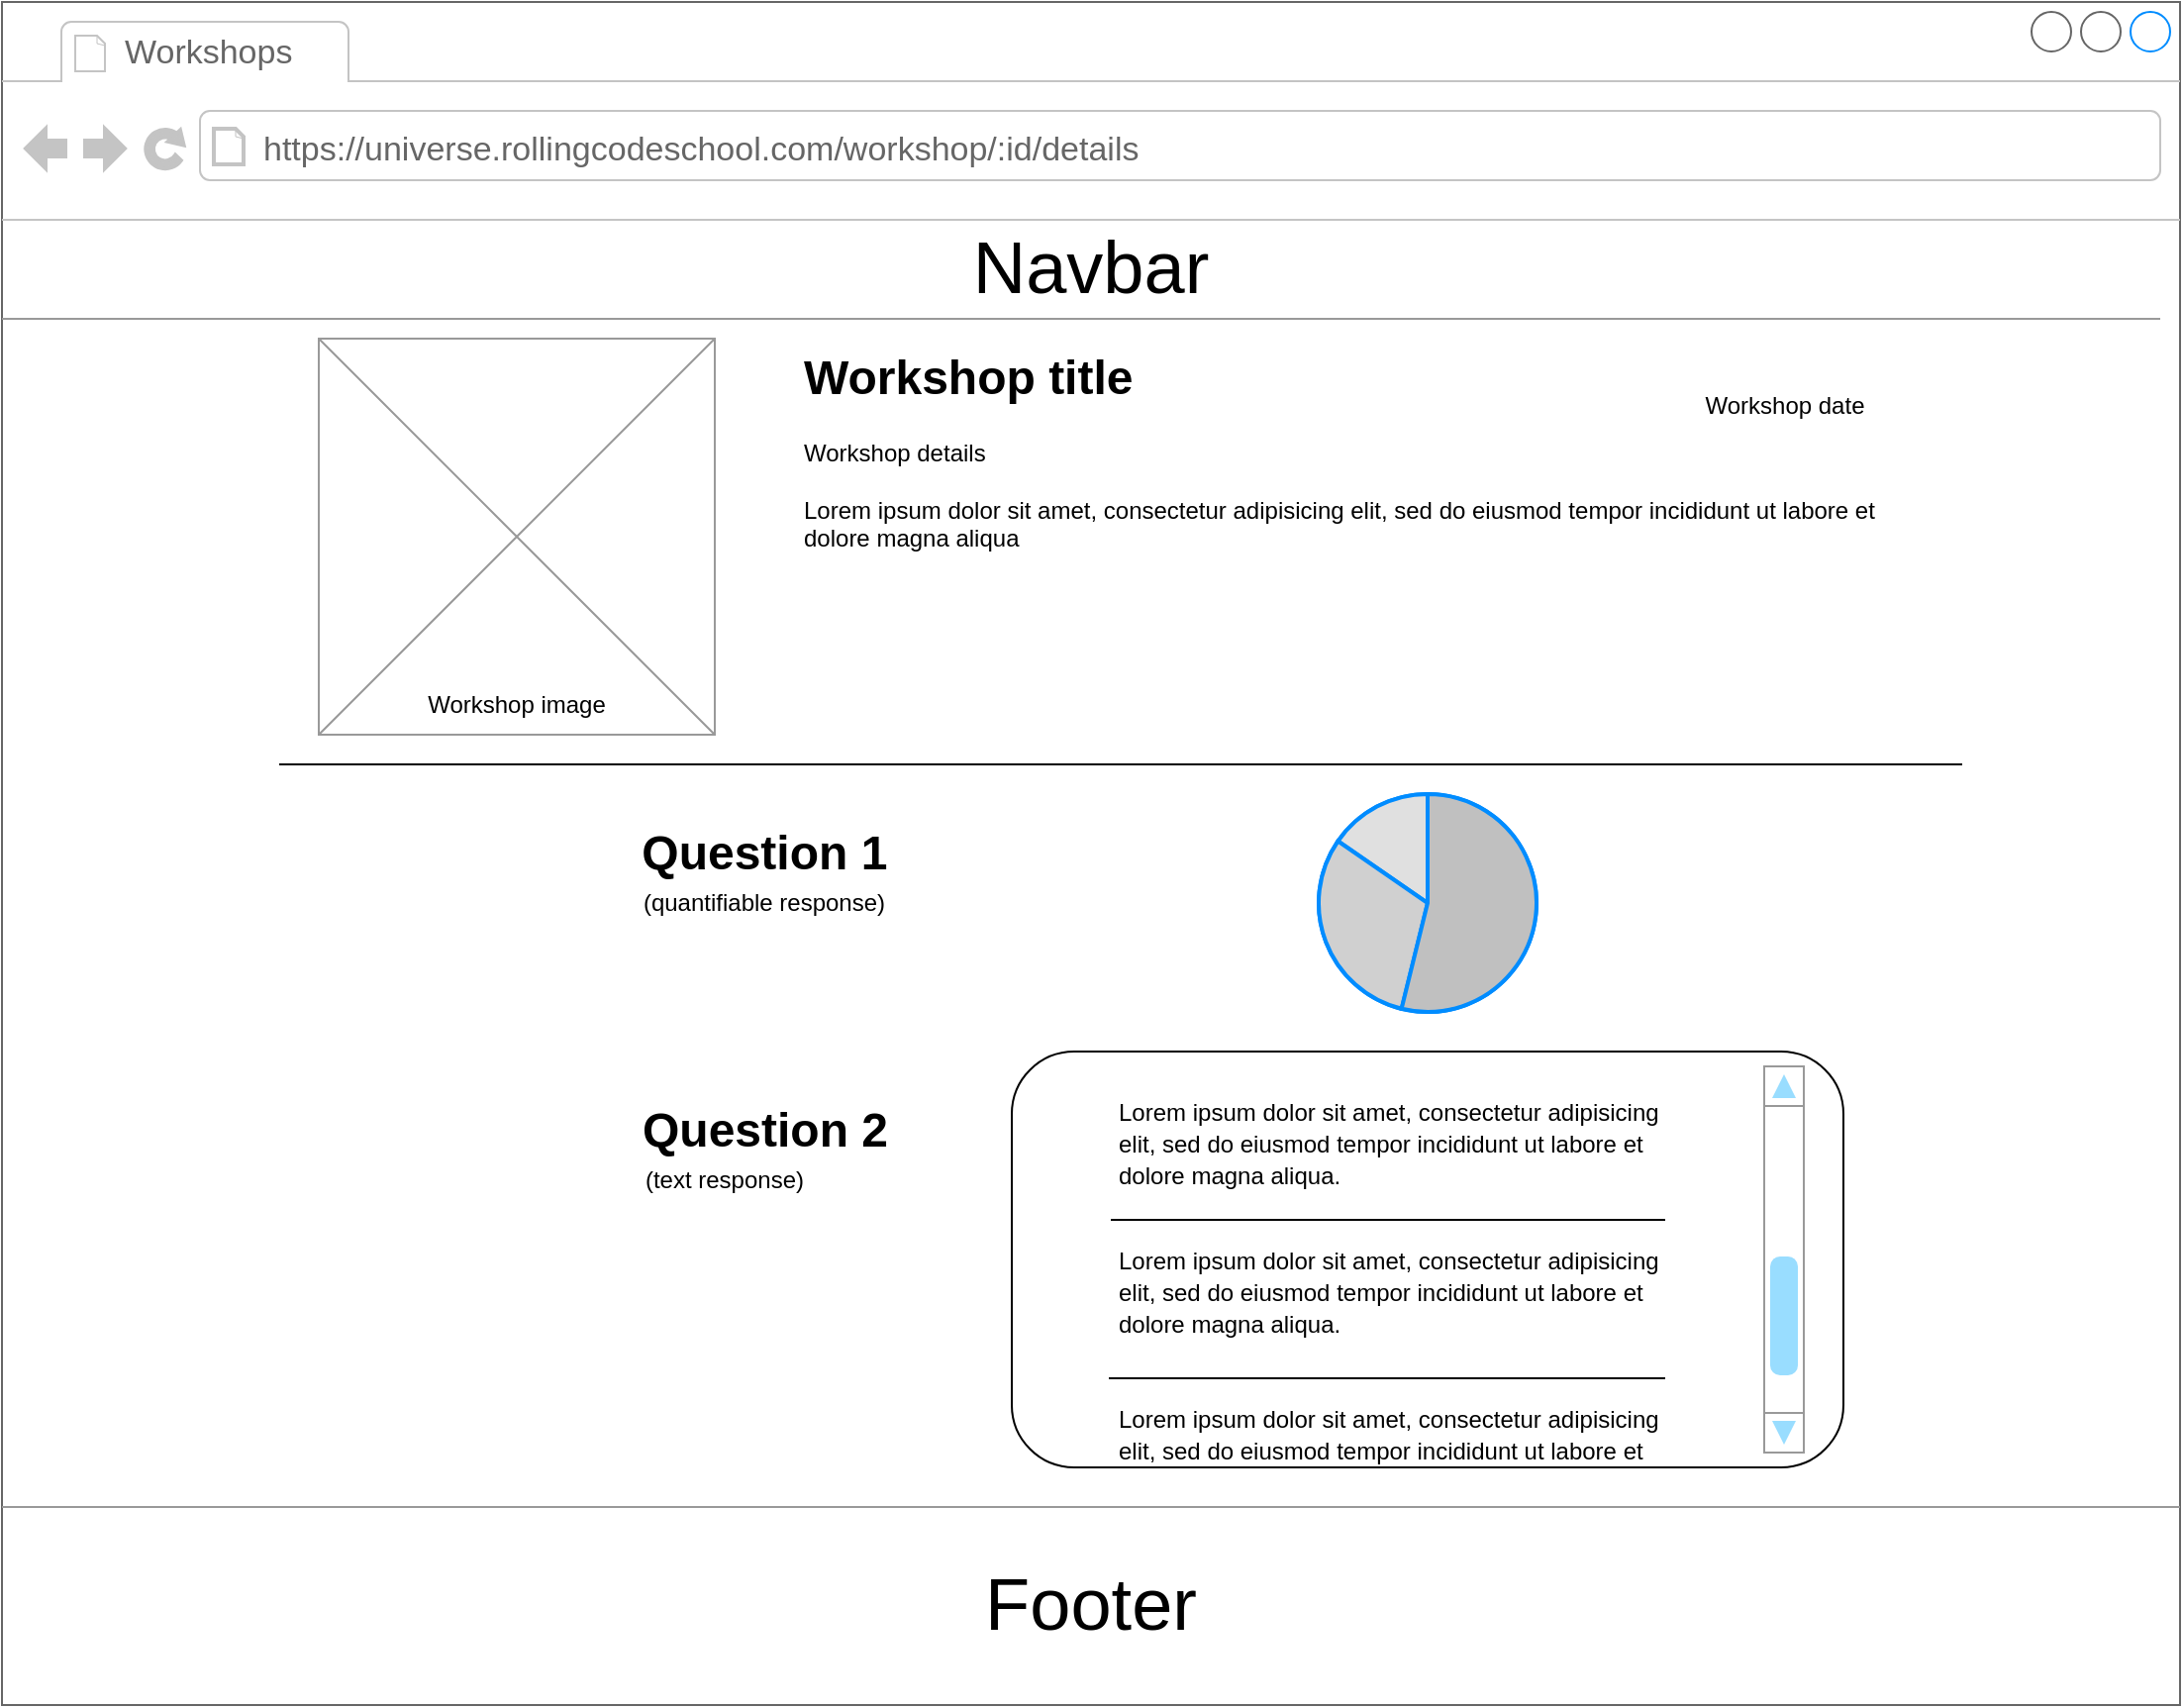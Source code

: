 <mxfile version="22.1.5" type="github">
  <diagram name="Página-1" id="hXVM1QvfM7a2TpKPJlc6">
    <mxGraphModel dx="1687" dy="2087" grid="1" gridSize="10" guides="1" tooltips="1" connect="1" arrows="1" fold="1" page="1" pageScale="1" pageWidth="827" pageHeight="1169" math="0" shadow="0">
      <root>
        <mxCell id="0" />
        <mxCell id="1" parent="0" />
        <mxCell id="_H1YViC3n2ENdSDlW2ix-1" value="" style="strokeWidth=1;shadow=0;dashed=0;align=right;html=1;shape=mxgraph.mockup.containers.browserWindow;rSize=0;strokeColor=#666666;mainText=,;recursiveResize=0;rounded=0;labelBackgroundColor=none;fontFamily=Verdana;fontSize=12" vertex="1" parent="1">
          <mxGeometry x="50" y="-200" width="1100" height="860" as="geometry" />
        </mxCell>
        <mxCell id="_H1YViC3n2ENdSDlW2ix-2" value="Workshops" style="strokeWidth=1;shadow=0;dashed=0;align=center;html=1;shape=mxgraph.mockup.containers.anchor;fontSize=17;fontColor=#666666;align=left;" vertex="1" parent="_H1YViC3n2ENdSDlW2ix-1">
          <mxGeometry x="60" y="12" width="110" height="28" as="geometry" />
        </mxCell>
        <mxCell id="_H1YViC3n2ENdSDlW2ix-3" value="https://universe.rollingcodeschool.com/workshop/:id/details" style="strokeWidth=1;shadow=0;dashed=0;align=center;html=1;shape=mxgraph.mockup.containers.anchor;rSize=0;fontSize=17;fontColor=#666666;align=left;" vertex="1" parent="_H1YViC3n2ENdSDlW2ix-1">
          <mxGeometry x="130" y="60" width="500" height="30" as="geometry" />
        </mxCell>
        <mxCell id="_H1YViC3n2ENdSDlW2ix-4" value="" style="verticalLabelPosition=bottom;shadow=0;dashed=0;align=center;html=1;verticalAlign=top;strokeWidth=1;shape=mxgraph.mockup.markup.line;strokeColor=#999999;rounded=0;labelBackgroundColor=none;fillColor=#ffffff;fontFamily=Verdana;fontSize=12;fontColor=#000000;" vertex="1" parent="_H1YViC3n2ENdSDlW2ix-1">
          <mxGeometry y="750" width="1100" height="20" as="geometry" />
        </mxCell>
        <mxCell id="_H1YViC3n2ENdSDlW2ix-5" value="" style="verticalLabelPosition=bottom;shadow=0;dashed=0;align=center;html=1;verticalAlign=top;strokeWidth=1;shape=mxgraph.mockup.markup.line;strokeColor=#999999;rounded=0;labelBackgroundColor=none;fillColor=#ffffff;fontFamily=Verdana;fontSize=12;fontColor=#000000;" vertex="1" parent="_H1YViC3n2ENdSDlW2ix-1">
          <mxGeometry y="150" width="1090" height="20" as="geometry" />
        </mxCell>
        <mxCell id="_H1YViC3n2ENdSDlW2ix-6" value="Navbar" style="text;html=1;strokeColor=none;fillColor=none;align=center;verticalAlign=middle;whiteSpace=wrap;rounded=0;fontSize=37;" vertex="1" parent="_H1YViC3n2ENdSDlW2ix-1">
          <mxGeometry x="475" y="110" width="150" height="50" as="geometry" />
        </mxCell>
        <mxCell id="_H1YViC3n2ENdSDlW2ix-7" value="Footer" style="text;html=1;strokeColor=none;fillColor=none;align=center;verticalAlign=middle;whiteSpace=wrap;rounded=0;fontSize=37;" vertex="1" parent="_H1YViC3n2ENdSDlW2ix-1">
          <mxGeometry x="465" y="760" width="170" height="100" as="geometry" />
        </mxCell>
        <mxCell id="_H1YViC3n2ENdSDlW2ix-30" value="" style="verticalLabelPosition=bottom;shadow=0;dashed=0;align=center;html=1;verticalAlign=top;strokeWidth=1;shape=mxgraph.mockup.graphics.simpleIcon;strokeColor=#999999;fillColor=#ffffff;rounded=0;labelBackgroundColor=none;fontFamily=Verdana;fontSize=12;fontColor=#000000;" vertex="1" parent="_H1YViC3n2ENdSDlW2ix-1">
          <mxGeometry x="160" y="170" width="200" height="200" as="geometry" />
        </mxCell>
        <mxCell id="_H1YViC3n2ENdSDlW2ix-32" value="Workshop image" style="text;html=1;strokeColor=none;fillColor=none;align=center;verticalAlign=middle;whiteSpace=wrap;rounded=0;" vertex="1" parent="_H1YViC3n2ENdSDlW2ix-1">
          <mxGeometry x="160" y="340" width="200" height="30" as="geometry" />
        </mxCell>
        <mxCell id="_H1YViC3n2ENdSDlW2ix-34" value="&lt;h1&gt;Workshop title&lt;/h1&gt;&lt;p&gt;Workshop details&lt;br&gt;&lt;br&gt;&lt;span style=&quot;background-color: initial;&quot;&gt;Lorem ipsum dolor sit amet, consectetur adipisicing elit, sed do eiusmod tempor incididunt ut labore et dolore magna aliqua&lt;/span&gt;&lt;br&gt;&lt;/p&gt;" style="text;html=1;strokeColor=none;fillColor=none;spacing=5;spacingTop=-20;whiteSpace=wrap;overflow=hidden;rounded=0;" vertex="1" parent="_H1YViC3n2ENdSDlW2ix-1">
          <mxGeometry x="400" y="170" width="566" height="120" as="geometry" />
        </mxCell>
        <mxCell id="_H1YViC3n2ENdSDlW2ix-35" value="&lt;span style=&quot;font-weight: normal;&quot;&gt;&lt;font style=&quot;font-size: 12px;&quot;&gt;Workshop date&lt;/font&gt;&lt;/span&gt;" style="text;strokeColor=none;fillColor=none;html=1;fontSize=24;fontStyle=1;verticalAlign=middle;align=center;" vertex="1" parent="_H1YViC3n2ENdSDlW2ix-1">
          <mxGeometry x="850" y="180" width="100" height="40" as="geometry" />
        </mxCell>
        <mxCell id="_H1YViC3n2ENdSDlW2ix-37" value="" style="verticalLabelPosition=bottom;shadow=0;dashed=0;align=center;html=1;verticalAlign=top;strokeWidth=1;shape=mxgraph.mockup.graphics.pieChart;strokeColor=#008cff;parts=10,20,35;partColors=#e0e0e0,#d0d0d0,#c0c0c0,#b0b0b0,#a0a0a0;strokeWidth=2;" vertex="1" parent="_H1YViC3n2ENdSDlW2ix-1">
          <mxGeometry x="665" y="400" width="110" height="110" as="geometry" />
        </mxCell>
        <mxCell id="_H1YViC3n2ENdSDlW2ix-41" value="" style="line;strokeWidth=1;html=1;perimeter=backbonePerimeter;points=[];outlineConnect=0;" vertex="1" parent="_H1YViC3n2ENdSDlW2ix-1">
          <mxGeometry x="140" y="380" width="850" height="10" as="geometry" />
        </mxCell>
        <mxCell id="_H1YViC3n2ENdSDlW2ix-65" value="" style="group" vertex="1" connectable="0" parent="_H1YViC3n2ENdSDlW2ix-1">
          <mxGeometry x="320" y="550" width="130" height="70" as="geometry" />
        </mxCell>
        <mxCell id="_H1YViC3n2ENdSDlW2ix-46" value="Question 2" style="text;strokeColor=none;fillColor=none;html=1;fontSize=24;fontStyle=1;verticalAlign=middle;align=center;" vertex="1" parent="_H1YViC3n2ENdSDlW2ix-65">
          <mxGeometry width="130" height="40" as="geometry" />
        </mxCell>
        <mxCell id="_H1YViC3n2ENdSDlW2ix-66" value="" style="group" vertex="1" connectable="0" parent="_H1YViC3n2ENdSDlW2ix-1">
          <mxGeometry x="320" y="410" width="135" height="60" as="geometry" />
        </mxCell>
        <mxCell id="_H1YViC3n2ENdSDlW2ix-42" value="Question 1&amp;nbsp;" style="text;strokeColor=none;fillColor=none;html=1;fontSize=24;fontStyle=1;verticalAlign=middle;align=center;" vertex="1" parent="_H1YViC3n2ENdSDlW2ix-66">
          <mxGeometry width="135" height="40" as="geometry" />
        </mxCell>
        <mxCell id="_H1YViC3n2ENdSDlW2ix-45" value="(quantifiable response)" style="text;html=1;strokeColor=none;fillColor=none;align=center;verticalAlign=middle;whiteSpace=wrap;rounded=0;" vertex="1" parent="_H1YViC3n2ENdSDlW2ix-66">
          <mxGeometry y="30" width="130" height="30" as="geometry" />
        </mxCell>
        <mxCell id="_H1YViC3n2ENdSDlW2ix-67" value="" style="rounded=1;whiteSpace=wrap;html=1;" vertex="1" parent="_H1YViC3n2ENdSDlW2ix-1">
          <mxGeometry x="510" y="530" width="420" height="210" as="geometry" />
        </mxCell>
        <mxCell id="_H1YViC3n2ENdSDlW2ix-68" value="" style="verticalLabelPosition=bottom;shadow=0;dashed=0;align=center;html=1;verticalAlign=top;strokeWidth=1;shape=mxgraph.mockup.navigation.scrollBar;strokeColor=#999999;barPos=20;fillColor2=#99ddff;strokeColor2=none;direction=north;" vertex="1" parent="_H1YViC3n2ENdSDlW2ix-1">
          <mxGeometry x="890" y="537.5" width="20" height="195" as="geometry" />
        </mxCell>
        <mxCell id="_H1YViC3n2ENdSDlW2ix-69" value="&lt;h1 style=&quot;line-height: 50%;&quot;&gt;&lt;span style=&quot;background-color: initial; font-size: 12px; font-weight: normal;&quot;&gt;Lorem ipsum dolor sit amet, consectetur adipisicing elit, sed do eiusmod tempor incididunt ut labore et dolore magna aliqua.&lt;/span&gt;&lt;br&gt;&lt;/h1&gt;" style="text;html=1;strokeColor=none;fillColor=none;spacing=5;spacingTop=-20;whiteSpace=wrap;overflow=hidden;rounded=0;" vertex="1" parent="_H1YViC3n2ENdSDlW2ix-1">
          <mxGeometry x="559" y="545" width="291" height="80" as="geometry" />
        </mxCell>
        <mxCell id="_H1YViC3n2ENdSDlW2ix-70" value="&lt;h1 style=&quot;line-height: 50%;&quot;&gt;&lt;span style=&quot;background-color: initial; font-size: 12px; font-weight: normal;&quot;&gt;Lorem ipsum dolor sit amet, consectetur adipisicing elit, sed do eiusmod tempor incididunt ut labore et dolore magna aliqua.&lt;/span&gt;&lt;br&gt;&lt;/h1&gt;" style="text;html=1;strokeColor=none;fillColor=none;spacing=5;spacingTop=-20;whiteSpace=wrap;overflow=hidden;rounded=0;" vertex="1" parent="_H1YViC3n2ENdSDlW2ix-1">
          <mxGeometry x="559" y="620" width="291" height="80" as="geometry" />
        </mxCell>
        <mxCell id="_H1YViC3n2ENdSDlW2ix-71" value="&lt;h1 style=&quot;line-height: 50%;&quot;&gt;&lt;span style=&quot;background-color: initial; font-size: 12px; font-weight: normal;&quot;&gt;Lorem ipsum dolor sit amet, consectetur adipisicing elit, sed do eiusmod tempor incididunt ut labore et&lt;/span&gt;&lt;br&gt;&lt;/h1&gt;" style="text;html=1;strokeColor=none;fillColor=none;spacing=5;spacingTop=-20;whiteSpace=wrap;overflow=hidden;rounded=0;" vertex="1" parent="_H1YViC3n2ENdSDlW2ix-1">
          <mxGeometry x="559" y="700" width="291" height="80" as="geometry" />
        </mxCell>
        <mxCell id="_H1YViC3n2ENdSDlW2ix-74" value="" style="line;strokeWidth=1;html=1;" vertex="1" parent="_H1YViC3n2ENdSDlW2ix-1">
          <mxGeometry x="560" y="610" width="280" height="10" as="geometry" />
        </mxCell>
        <mxCell id="_H1YViC3n2ENdSDlW2ix-77" value="" style="line;strokeWidth=1;html=1;" vertex="1" parent="_H1YViC3n2ENdSDlW2ix-1">
          <mxGeometry x="559" y="690" width="281" height="10" as="geometry" />
        </mxCell>
        <mxCell id="_H1YViC3n2ENdSDlW2ix-64" value="(text response)" style="text;html=1;strokeColor=none;fillColor=none;align=center;verticalAlign=middle;whiteSpace=wrap;rounded=0;" vertex="1" parent="_H1YViC3n2ENdSDlW2ix-1">
          <mxGeometry x="320" y="580" width="90" height="30" as="geometry" />
        </mxCell>
      </root>
    </mxGraphModel>
  </diagram>
</mxfile>
